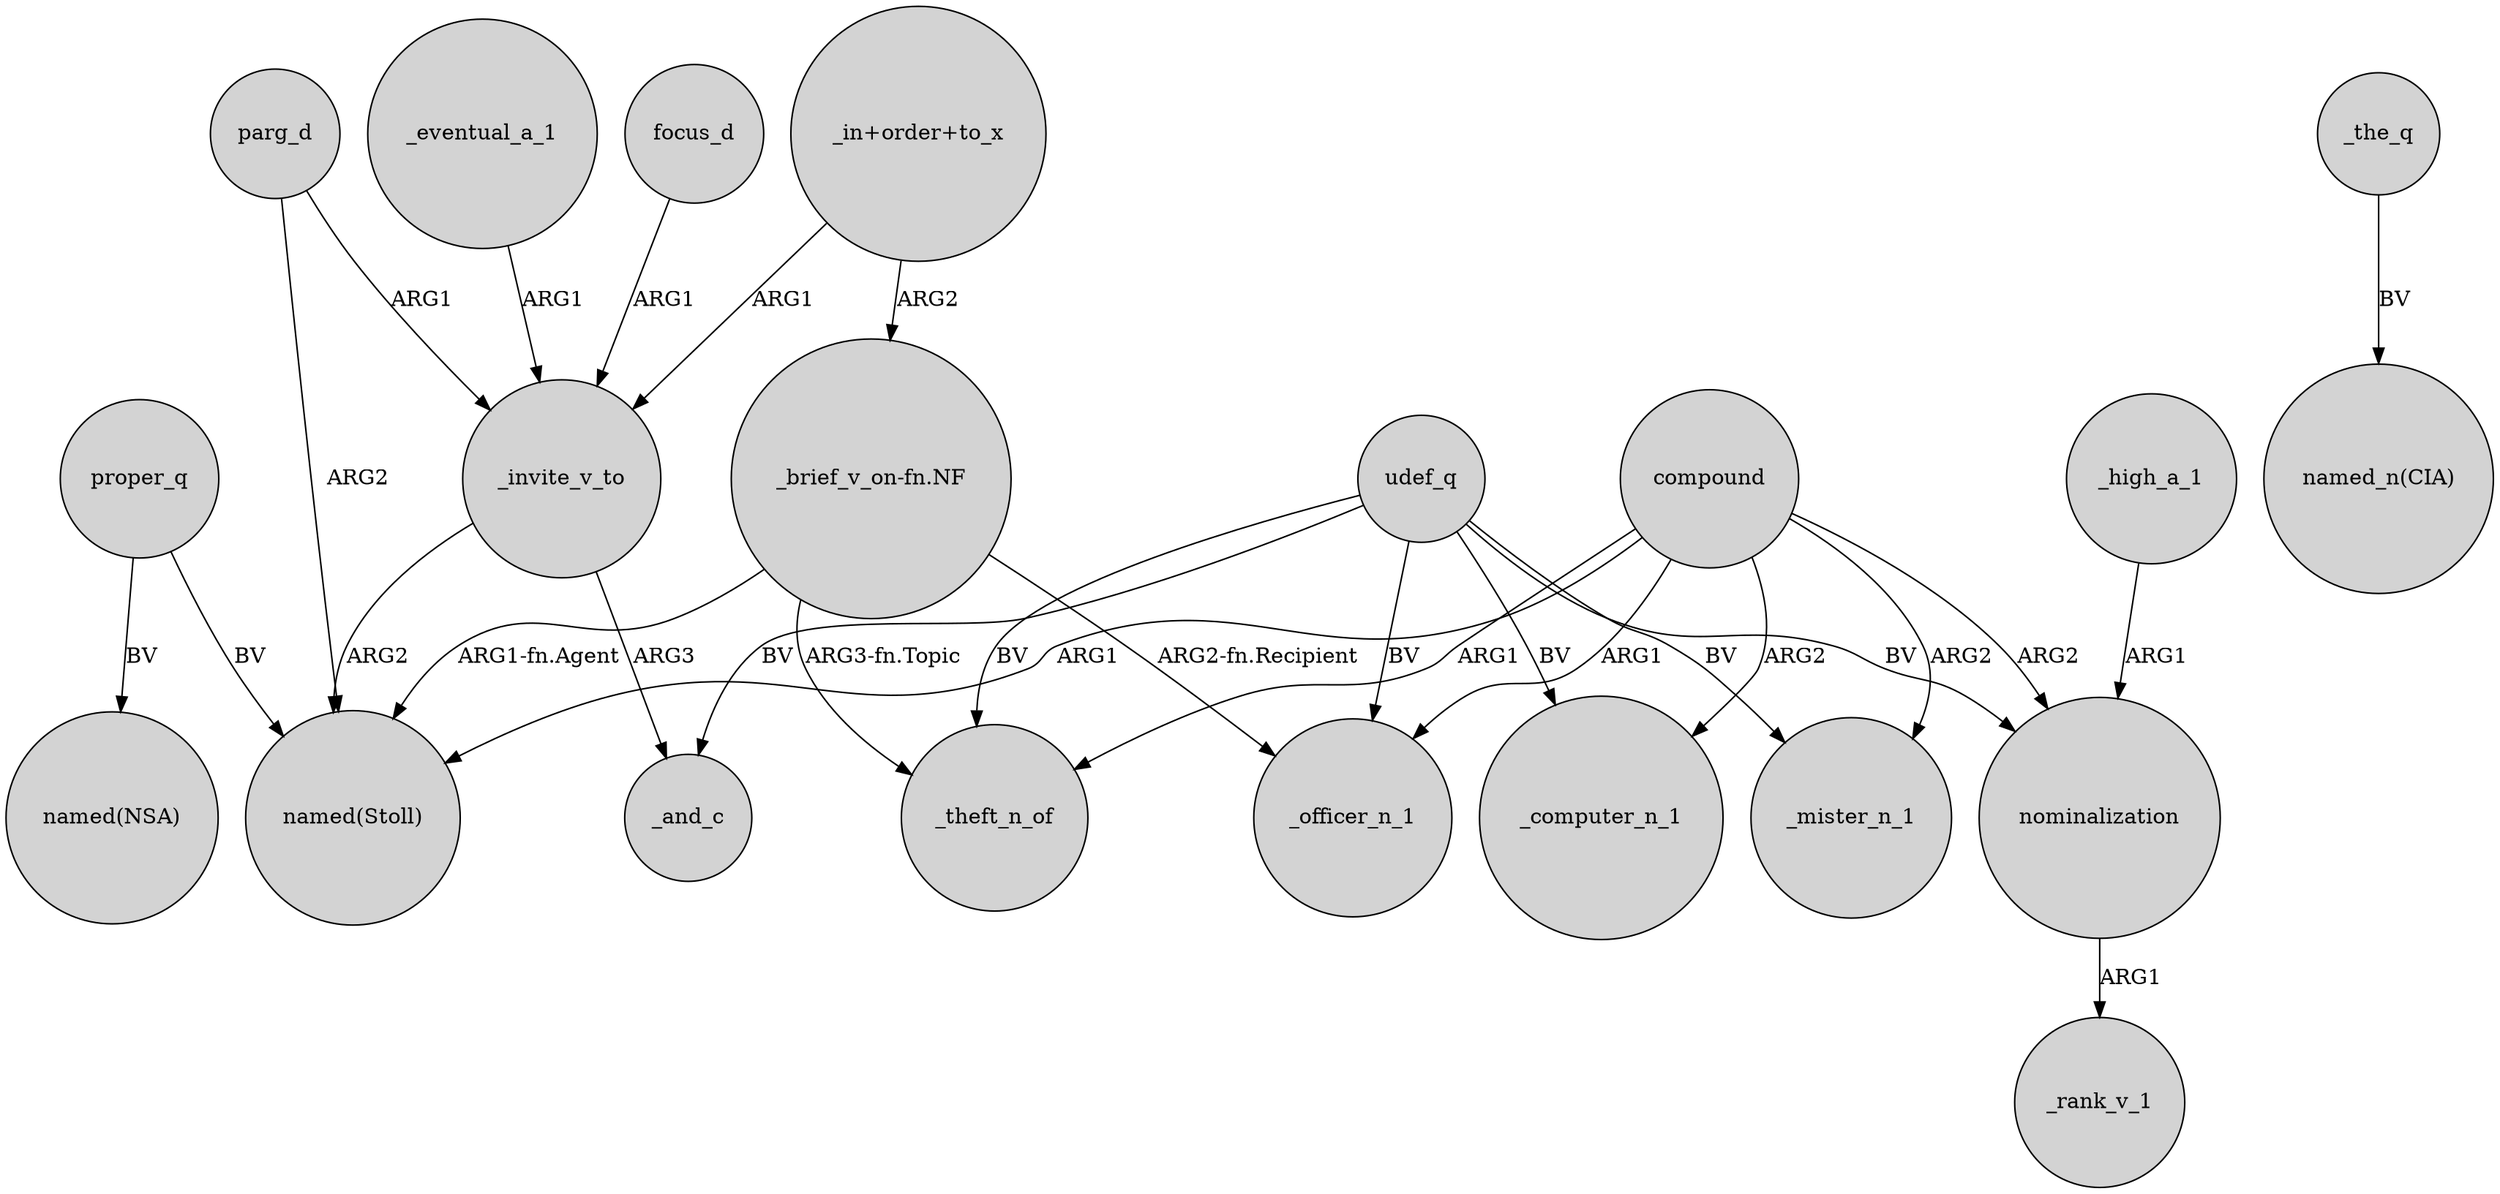 digraph {
	node [shape=circle style=filled]
	udef_q -> _theft_n_of [label=BV]
	_eventual_a_1 -> _invite_v_to [label=ARG1]
	"_in+order+to_x" -> _invite_v_to [label=ARG1]
	"_in+order+to_x" -> "_brief_v_on-fn.NF" [label=ARG2]
	proper_q -> "named(NSA)" [label=BV]
	compound -> _mister_n_1 [label=ARG2]
	_the_q -> "named_n(CIA)" [label=BV]
	udef_q -> _mister_n_1 [label=BV]
	focus_d -> _invite_v_to [label=ARG1]
	"_brief_v_on-fn.NF" -> "named(Stoll)" [label="ARG1-fn.Agent"]
	_invite_v_to -> _and_c [label=ARG3]
	compound -> nominalization [label=ARG2]
	_invite_v_to -> "named(Stoll)" [label=ARG2]
	udef_q -> _computer_n_1 [label=BV]
	compound -> _theft_n_of [label=ARG1]
	compound -> _computer_n_1 [label=ARG2]
	compound -> _officer_n_1 [label=ARG1]
	"_brief_v_on-fn.NF" -> _officer_n_1 [label="ARG2-fn.Recipient"]
	udef_q -> _officer_n_1 [label=BV]
	parg_d -> "named(Stoll)" [label=ARG2]
	_high_a_1 -> nominalization [label=ARG1]
	proper_q -> "named(Stoll)" [label=BV]
	"_brief_v_on-fn.NF" -> _theft_n_of [label="ARG3-fn.Topic"]
	udef_q -> nominalization [label=BV]
	nominalization -> _rank_v_1 [label=ARG1]
	parg_d -> _invite_v_to [label=ARG1]
	udef_q -> _and_c [label=BV]
	compound -> "named(Stoll)" [label=ARG1]
}
